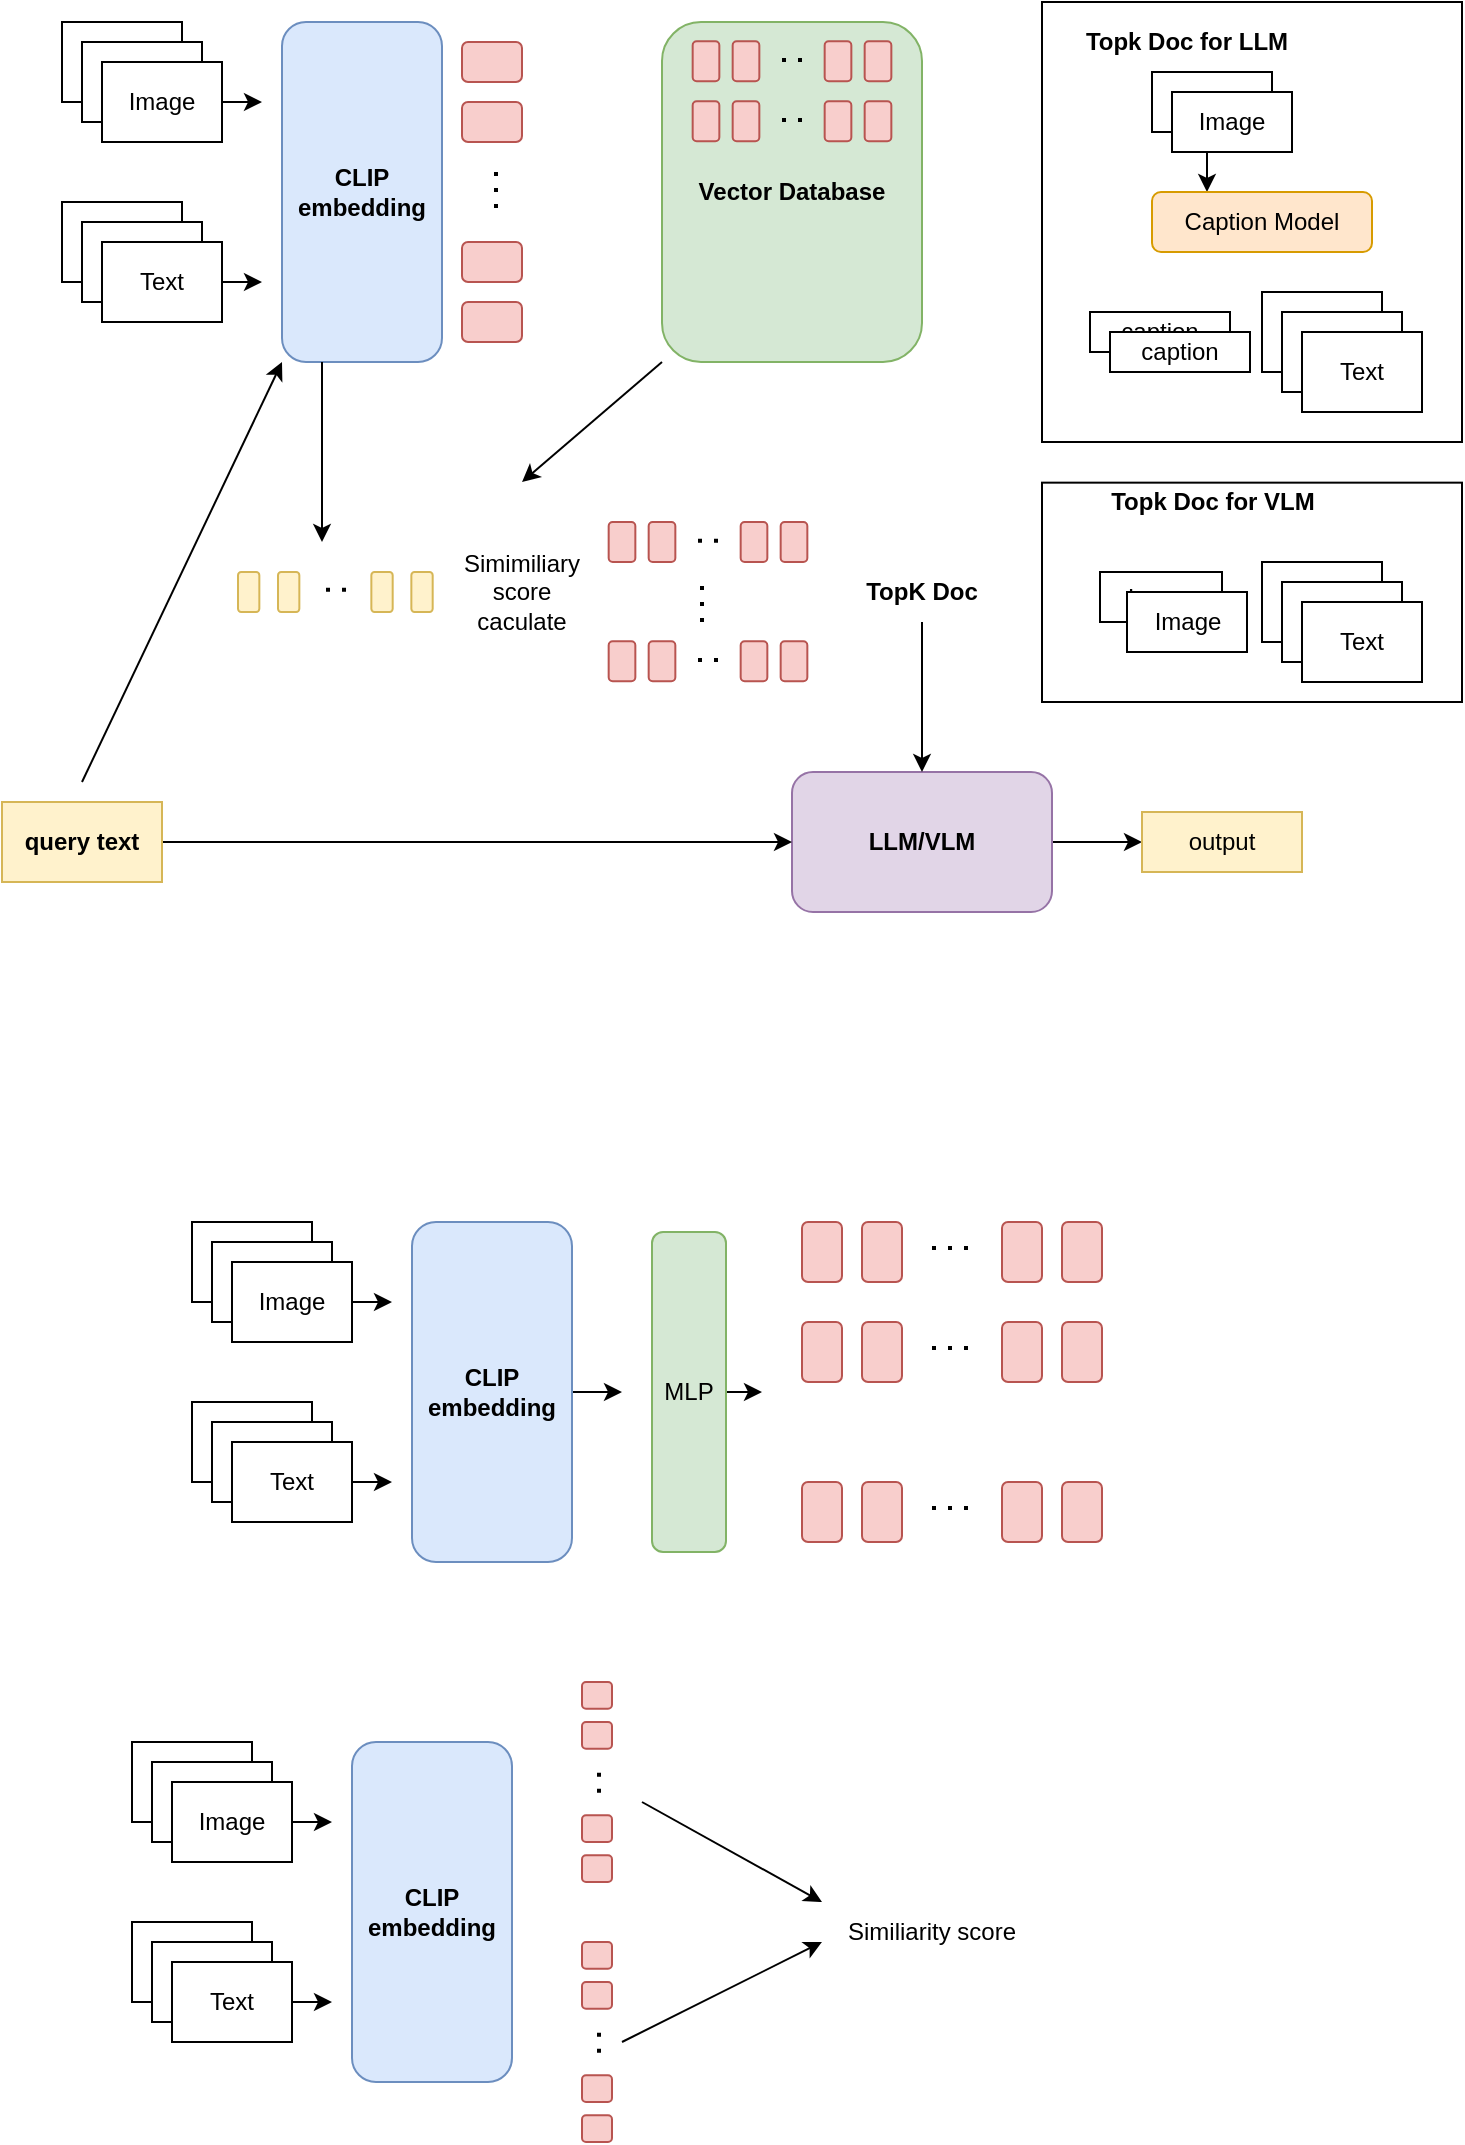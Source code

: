 <mxfile version="26.0.4">
  <diagram name="第 1 页" id="AE87sw3330aqLrzJ9DGR">
    <mxGraphModel dx="825" dy="413" grid="1" gridSize="10" guides="1" tooltips="1" connect="1" arrows="1" fold="1" page="1" pageScale="1" pageWidth="827" pageHeight="1169" math="0" shadow="0">
      <root>
        <mxCell id="0" />
        <mxCell id="1" parent="0" />
        <mxCell id="u_1QdDAR_kZrUJdG5PQh-98" value="" style="rounded=0;whiteSpace=wrap;html=1;" parent="1" vertex="1">
          <mxGeometry x="590" y="360.33" width="210" height="109.67" as="geometry" />
        </mxCell>
        <mxCell id="u_1QdDAR_kZrUJdG5PQh-74" value="" style="rounded=0;whiteSpace=wrap;html=1;" parent="1" vertex="1">
          <mxGeometry x="590" y="120" width="210" height="220" as="geometry" />
        </mxCell>
        <mxCell id="u_1QdDAR_kZrUJdG5PQh-1" value="&lt;b&gt;Vector Database&lt;/b&gt;" style="rounded=1;whiteSpace=wrap;html=1;fillColor=#d5e8d4;strokeColor=#82b366;" parent="1" vertex="1">
          <mxGeometry x="400" y="130" width="130" height="170" as="geometry" />
        </mxCell>
        <mxCell id="u_1QdDAR_kZrUJdG5PQh-2" value="Image" style="rounded=0;whiteSpace=wrap;html=1;" parent="1" vertex="1">
          <mxGeometry x="100" y="130" width="60" height="40" as="geometry" />
        </mxCell>
        <mxCell id="u_1QdDAR_kZrUJdG5PQh-3" value="Image" style="rounded=0;whiteSpace=wrap;html=1;" parent="1" vertex="1">
          <mxGeometry x="110" y="140" width="60" height="40" as="geometry" />
        </mxCell>
        <mxCell id="u_1QdDAR_kZrUJdG5PQh-10" style="edgeStyle=orthogonalEdgeStyle;rounded=0;orthogonalLoop=1;jettySize=auto;html=1;exitX=1;exitY=0.5;exitDx=0;exitDy=0;" parent="1" source="u_1QdDAR_kZrUJdG5PQh-4" edge="1">
          <mxGeometry relative="1" as="geometry">
            <mxPoint x="200" y="170" as="targetPoint" />
          </mxGeometry>
        </mxCell>
        <mxCell id="u_1QdDAR_kZrUJdG5PQh-4" value="Image" style="rounded=0;whiteSpace=wrap;html=1;" parent="1" vertex="1">
          <mxGeometry x="120" y="150" width="60" height="40" as="geometry" />
        </mxCell>
        <mxCell id="u_1QdDAR_kZrUJdG5PQh-5" value="Image" style="rounded=0;whiteSpace=wrap;html=1;" parent="1" vertex="1">
          <mxGeometry x="100" y="220" width="60" height="40" as="geometry" />
        </mxCell>
        <mxCell id="u_1QdDAR_kZrUJdG5PQh-6" value="Image" style="rounded=0;whiteSpace=wrap;html=1;" parent="1" vertex="1">
          <mxGeometry x="110" y="230" width="60" height="40" as="geometry" />
        </mxCell>
        <mxCell id="u_1QdDAR_kZrUJdG5PQh-11" style="edgeStyle=orthogonalEdgeStyle;rounded=0;orthogonalLoop=1;jettySize=auto;html=1;exitX=1;exitY=0.5;exitDx=0;exitDy=0;" parent="1" source="u_1QdDAR_kZrUJdG5PQh-7" edge="1">
          <mxGeometry relative="1" as="geometry">
            <mxPoint x="200" y="260" as="targetPoint" />
          </mxGeometry>
        </mxCell>
        <mxCell id="u_1QdDAR_kZrUJdG5PQh-7" value="Text" style="rounded=0;whiteSpace=wrap;html=1;" parent="1" vertex="1">
          <mxGeometry x="120" y="240" width="60" height="40" as="geometry" />
        </mxCell>
        <mxCell id="u_1QdDAR_kZrUJdG5PQh-9" value="&lt;b&gt;CLIP embedding&lt;/b&gt;" style="rounded=1;whiteSpace=wrap;html=1;fillColor=#dae8fc;strokeColor=#6c8ebf;" parent="1" vertex="1">
          <mxGeometry x="210" y="130" width="80" height="170" as="geometry" />
        </mxCell>
        <mxCell id="u_1QdDAR_kZrUJdG5PQh-63" style="edgeStyle=orthogonalEdgeStyle;rounded=0;orthogonalLoop=1;jettySize=auto;html=1;exitX=1;exitY=0.5;exitDx=0;exitDy=0;entryX=0;entryY=0.5;entryDx=0;entryDy=0;" parent="1" source="u_1QdDAR_kZrUJdG5PQh-12" target="u_1QdDAR_kZrUJdG5PQh-62" edge="1">
          <mxGeometry relative="1" as="geometry" />
        </mxCell>
        <mxCell id="u_1QdDAR_kZrUJdG5PQh-12" value="&lt;b&gt;LLM/VLM&lt;/b&gt;" style="rounded=1;whiteSpace=wrap;html=1;fillColor=#e1d5e7;strokeColor=#9673a6;" parent="1" vertex="1">
          <mxGeometry x="465" y="505" width="130" height="70" as="geometry" />
        </mxCell>
        <mxCell id="u_1QdDAR_kZrUJdG5PQh-19" value="" style="group" parent="1" vertex="1" connectable="0">
          <mxGeometry x="300" y="140" width="30" height="150" as="geometry" />
        </mxCell>
        <mxCell id="u_1QdDAR_kZrUJdG5PQh-13" value="" style="rounded=1;whiteSpace=wrap;html=1;fillColor=#f8cecc;strokeColor=#b85450;" parent="u_1QdDAR_kZrUJdG5PQh-19" vertex="1">
          <mxGeometry width="30" height="20" as="geometry" />
        </mxCell>
        <mxCell id="u_1QdDAR_kZrUJdG5PQh-14" value="" style="rounded=1;whiteSpace=wrap;html=1;fillColor=#f8cecc;strokeColor=#b85450;" parent="u_1QdDAR_kZrUJdG5PQh-19" vertex="1">
          <mxGeometry y="30" width="30" height="20" as="geometry" />
        </mxCell>
        <mxCell id="u_1QdDAR_kZrUJdG5PQh-16" value="" style="rounded=1;whiteSpace=wrap;html=1;fillColor=#f8cecc;strokeColor=#b85450;" parent="u_1QdDAR_kZrUJdG5PQh-19" vertex="1">
          <mxGeometry y="100" width="30" height="20" as="geometry" />
        </mxCell>
        <mxCell id="u_1QdDAR_kZrUJdG5PQh-17" value="" style="rounded=1;whiteSpace=wrap;html=1;fillColor=#f8cecc;strokeColor=#b85450;" parent="u_1QdDAR_kZrUJdG5PQh-19" vertex="1">
          <mxGeometry y="130" width="30" height="20" as="geometry" />
        </mxCell>
        <mxCell id="u_1QdDAR_kZrUJdG5PQh-18" value="" style="endArrow=none;dashed=1;html=1;dashPattern=1 3;strokeWidth=2;rounded=0;" parent="u_1QdDAR_kZrUJdG5PQh-19" edge="1">
          <mxGeometry width="50" height="50" relative="1" as="geometry">
            <mxPoint x="17" y="83" as="sourcePoint" />
            <mxPoint x="17" y="63" as="targetPoint" />
          </mxGeometry>
        </mxCell>
        <mxCell id="u_1QdDAR_kZrUJdG5PQh-20" value="" style="group;rotation=-90;" parent="1" vertex="1" connectable="0">
          <mxGeometry x="455" y="100" width="20" height="100" as="geometry" />
        </mxCell>
        <mxCell id="u_1QdDAR_kZrUJdG5PQh-21" value="" style="rounded=1;whiteSpace=wrap;html=1;fillColor=#f8cecc;strokeColor=#b85450;rotation=-90;" parent="u_1QdDAR_kZrUJdG5PQh-20" vertex="1">
          <mxGeometry x="-43" y="43" width="20" height="13.333" as="geometry" />
        </mxCell>
        <mxCell id="u_1QdDAR_kZrUJdG5PQh-22" value="" style="rounded=1;whiteSpace=wrap;html=1;fillColor=#f8cecc;strokeColor=#b85450;rotation=-90;" parent="u_1QdDAR_kZrUJdG5PQh-20" vertex="1">
          <mxGeometry x="-23" y="43" width="20" height="13.333" as="geometry" />
        </mxCell>
        <mxCell id="u_1QdDAR_kZrUJdG5PQh-23" value="" style="rounded=1;whiteSpace=wrap;html=1;fillColor=#f8cecc;strokeColor=#b85450;rotation=-90;" parent="u_1QdDAR_kZrUJdG5PQh-20" vertex="1">
          <mxGeometry x="23" y="43" width="20" height="13.333" as="geometry" />
        </mxCell>
        <mxCell id="u_1QdDAR_kZrUJdG5PQh-24" value="" style="rounded=1;whiteSpace=wrap;html=1;fillColor=#f8cecc;strokeColor=#b85450;rotation=-90;" parent="u_1QdDAR_kZrUJdG5PQh-20" vertex="1">
          <mxGeometry x="43" y="43" width="20" height="13.333" as="geometry" />
        </mxCell>
        <mxCell id="u_1QdDAR_kZrUJdG5PQh-25" value="" style="endArrow=none;dashed=1;html=1;dashPattern=1 3;strokeWidth=2;rounded=0;" parent="u_1QdDAR_kZrUJdG5PQh-20" edge="1">
          <mxGeometry width="50" height="50" relative="1" as="geometry">
            <mxPoint x="15" y="49" as="sourcePoint" />
            <mxPoint x="2" y="49" as="targetPoint" />
          </mxGeometry>
        </mxCell>
        <mxCell id="u_1QdDAR_kZrUJdG5PQh-27" value="" style="group;rotation=-90;" parent="1" vertex="1" connectable="0">
          <mxGeometry x="455" y="130" width="20" height="100" as="geometry" />
        </mxCell>
        <mxCell id="u_1QdDAR_kZrUJdG5PQh-28" value="" style="rounded=1;whiteSpace=wrap;html=1;fillColor=#f8cecc;strokeColor=#b85450;rotation=-90;" parent="u_1QdDAR_kZrUJdG5PQh-27" vertex="1">
          <mxGeometry x="-43" y="43" width="20" height="13.333" as="geometry" />
        </mxCell>
        <mxCell id="u_1QdDAR_kZrUJdG5PQh-29" value="" style="rounded=1;whiteSpace=wrap;html=1;fillColor=#f8cecc;strokeColor=#b85450;rotation=-90;" parent="u_1QdDAR_kZrUJdG5PQh-27" vertex="1">
          <mxGeometry x="-23" y="43" width="20" height="13.333" as="geometry" />
        </mxCell>
        <mxCell id="u_1QdDAR_kZrUJdG5PQh-30" value="" style="rounded=1;whiteSpace=wrap;html=1;fillColor=#f8cecc;strokeColor=#b85450;rotation=-90;" parent="u_1QdDAR_kZrUJdG5PQh-27" vertex="1">
          <mxGeometry x="23" y="43" width="20" height="13.333" as="geometry" />
        </mxCell>
        <mxCell id="u_1QdDAR_kZrUJdG5PQh-31" value="" style="rounded=1;whiteSpace=wrap;html=1;fillColor=#f8cecc;strokeColor=#b85450;rotation=-90;" parent="u_1QdDAR_kZrUJdG5PQh-27" vertex="1">
          <mxGeometry x="43" y="43" width="20" height="13.333" as="geometry" />
        </mxCell>
        <mxCell id="u_1QdDAR_kZrUJdG5PQh-32" value="" style="endArrow=none;dashed=1;html=1;dashPattern=1 3;strokeWidth=2;rounded=0;" parent="u_1QdDAR_kZrUJdG5PQh-27" edge="1">
          <mxGeometry width="50" height="50" relative="1" as="geometry">
            <mxPoint x="15" y="49" as="sourcePoint" />
            <mxPoint x="2" y="49" as="targetPoint" />
          </mxGeometry>
        </mxCell>
        <mxCell id="u_1QdDAR_kZrUJdG5PQh-61" style="edgeStyle=orthogonalEdgeStyle;rounded=0;orthogonalLoop=1;jettySize=auto;html=1;exitX=1;exitY=0.5;exitDx=0;exitDy=0;" parent="1" source="u_1QdDAR_kZrUJdG5PQh-33" target="u_1QdDAR_kZrUJdG5PQh-12" edge="1">
          <mxGeometry relative="1" as="geometry" />
        </mxCell>
        <mxCell id="u_1QdDAR_kZrUJdG5PQh-33" value="&lt;b&gt;query text&lt;/b&gt;" style="rounded=0;whiteSpace=wrap;html=1;fillColor=#fff2cc;strokeColor=#d6b656;" parent="1" vertex="1">
          <mxGeometry x="70" y="520" width="80" height="40" as="geometry" />
        </mxCell>
        <mxCell id="u_1QdDAR_kZrUJdG5PQh-34" value="" style="endArrow=classic;html=1;rounded=0;entryX=0;entryY=1;entryDx=0;entryDy=0;" parent="1" target="u_1QdDAR_kZrUJdG5PQh-9" edge="1">
          <mxGeometry width="50" height="50" relative="1" as="geometry">
            <mxPoint x="110" y="510" as="sourcePoint" />
            <mxPoint x="190" y="320" as="targetPoint" />
          </mxGeometry>
        </mxCell>
        <mxCell id="u_1QdDAR_kZrUJdG5PQh-35" value="" style="endArrow=classic;html=1;rounded=0;exitX=0.25;exitY=1;exitDx=0;exitDy=0;" parent="1" source="u_1QdDAR_kZrUJdG5PQh-9" edge="1">
          <mxGeometry width="50" height="50" relative="1" as="geometry">
            <mxPoint x="222.5" y="330" as="sourcePoint" />
            <mxPoint x="230" y="390" as="targetPoint" />
          </mxGeometry>
        </mxCell>
        <mxCell id="u_1QdDAR_kZrUJdG5PQh-36" value="" style="endArrow=classic;html=1;rounded=0;exitX=0;exitY=1;exitDx=0;exitDy=0;" parent="1" source="u_1QdDAR_kZrUJdG5PQh-1" edge="1">
          <mxGeometry width="50" height="50" relative="1" as="geometry">
            <mxPoint x="420" y="310" as="sourcePoint" />
            <mxPoint x="330" y="360" as="targetPoint" />
          </mxGeometry>
        </mxCell>
        <mxCell id="u_1QdDAR_kZrUJdG5PQh-38" value="" style="rounded=1;whiteSpace=wrap;html=1;fillColor=#fff2cc;strokeColor=#d6b656;rotation=-90;" parent="1" vertex="1">
          <mxGeometry x="183.337" y="409.663" width="20" height="10.667" as="geometry" />
        </mxCell>
        <mxCell id="u_1QdDAR_kZrUJdG5PQh-39" value="" style="rounded=1;whiteSpace=wrap;html=1;fillColor=#fff2cc;strokeColor=#d6b656;rotation=-90;" parent="1" vertex="1">
          <mxGeometry x="203.337" y="409.663" width="20" height="10.667" as="geometry" />
        </mxCell>
        <mxCell id="u_1QdDAR_kZrUJdG5PQh-40" value="" style="rounded=1;whiteSpace=wrap;html=1;fillColor=#fff2cc;strokeColor=#d6b656;rotation=-90;" parent="1" vertex="1">
          <mxGeometry x="250.003" y="409.663" width="20" height="10.667" as="geometry" />
        </mxCell>
        <mxCell id="u_1QdDAR_kZrUJdG5PQh-41" value="" style="rounded=1;whiteSpace=wrap;html=1;fillColor=#fff2cc;strokeColor=#d6b656;rotation=-90;" parent="1" vertex="1">
          <mxGeometry x="270.003" y="409.663" width="20" height="10.667" as="geometry" />
        </mxCell>
        <mxCell id="u_1QdDAR_kZrUJdG5PQh-42" value="" style="endArrow=none;dashed=1;html=1;dashPattern=1 3;strokeWidth=2;rounded=0;" parent="1" edge="1">
          <mxGeometry width="50" height="50" relative="1" as="geometry">
            <mxPoint x="242.003" y="413.93" as="sourcePoint" />
            <mxPoint x="228.67" y="413.93" as="targetPoint" />
          </mxGeometry>
        </mxCell>
        <mxCell id="u_1QdDAR_kZrUJdG5PQh-43" value="" style="group;rotation=-90;" parent="1" vertex="1" connectable="0">
          <mxGeometry x="420" y="340" width="20" height="100" as="geometry" />
        </mxCell>
        <mxCell id="u_1QdDAR_kZrUJdG5PQh-44" value="" style="rounded=1;whiteSpace=wrap;html=1;fillColor=#f8cecc;strokeColor=#b85450;rotation=-90;" parent="u_1QdDAR_kZrUJdG5PQh-43" vertex="1">
          <mxGeometry x="-50" y="43.33" width="20" height="13.333" as="geometry" />
        </mxCell>
        <mxCell id="u_1QdDAR_kZrUJdG5PQh-45" value="" style="rounded=1;whiteSpace=wrap;html=1;fillColor=#f8cecc;strokeColor=#b85450;rotation=-90;" parent="u_1QdDAR_kZrUJdG5PQh-43" vertex="1">
          <mxGeometry x="-30" y="43.33" width="20" height="13.333" as="geometry" />
        </mxCell>
        <mxCell id="u_1QdDAR_kZrUJdG5PQh-46" value="" style="rounded=1;whiteSpace=wrap;html=1;fillColor=#f8cecc;strokeColor=#b85450;rotation=-90;" parent="u_1QdDAR_kZrUJdG5PQh-43" vertex="1">
          <mxGeometry x="16" y="43.33" width="20" height="13.333" as="geometry" />
        </mxCell>
        <mxCell id="u_1QdDAR_kZrUJdG5PQh-47" value="" style="rounded=1;whiteSpace=wrap;html=1;fillColor=#f8cecc;strokeColor=#b85450;rotation=-90;" parent="u_1QdDAR_kZrUJdG5PQh-43" vertex="1">
          <mxGeometry x="36" y="43.33" width="20" height="13.333" as="geometry" />
        </mxCell>
        <mxCell id="u_1QdDAR_kZrUJdG5PQh-48" value="" style="endArrow=none;dashed=1;html=1;dashPattern=1 3;strokeWidth=2;rounded=0;" parent="u_1QdDAR_kZrUJdG5PQh-43" edge="1">
          <mxGeometry width="50" height="50" relative="1" as="geometry">
            <mxPoint x="8" y="49.33" as="sourcePoint" />
            <mxPoint x="-5" y="49.33" as="targetPoint" />
          </mxGeometry>
        </mxCell>
        <mxCell id="u_1QdDAR_kZrUJdG5PQh-49" value="" style="group;rotation=-90;" parent="1" vertex="1" connectable="0">
          <mxGeometry x="413" y="400" width="20" height="100" as="geometry" />
        </mxCell>
        <mxCell id="u_1QdDAR_kZrUJdG5PQh-50" value="" style="rounded=1;whiteSpace=wrap;html=1;fillColor=#f8cecc;strokeColor=#b85450;rotation=-90;" parent="u_1QdDAR_kZrUJdG5PQh-49" vertex="1">
          <mxGeometry x="-43" y="43" width="20" height="13.333" as="geometry" />
        </mxCell>
        <mxCell id="u_1QdDAR_kZrUJdG5PQh-51" value="" style="rounded=1;whiteSpace=wrap;html=1;fillColor=#f8cecc;strokeColor=#b85450;rotation=-90;" parent="u_1QdDAR_kZrUJdG5PQh-49" vertex="1">
          <mxGeometry x="-23" y="43" width="20" height="13.333" as="geometry" />
        </mxCell>
        <mxCell id="u_1QdDAR_kZrUJdG5PQh-52" value="" style="rounded=1;whiteSpace=wrap;html=1;fillColor=#f8cecc;strokeColor=#b85450;rotation=-90;" parent="u_1QdDAR_kZrUJdG5PQh-49" vertex="1">
          <mxGeometry x="23" y="43" width="20" height="13.333" as="geometry" />
        </mxCell>
        <mxCell id="u_1QdDAR_kZrUJdG5PQh-53" value="" style="rounded=1;whiteSpace=wrap;html=1;fillColor=#f8cecc;strokeColor=#b85450;rotation=-90;" parent="u_1QdDAR_kZrUJdG5PQh-49" vertex="1">
          <mxGeometry x="43" y="43" width="20" height="13.333" as="geometry" />
        </mxCell>
        <mxCell id="u_1QdDAR_kZrUJdG5PQh-54" value="" style="endArrow=none;dashed=1;html=1;dashPattern=1 3;strokeWidth=2;rounded=0;" parent="u_1QdDAR_kZrUJdG5PQh-49" edge="1">
          <mxGeometry width="50" height="50" relative="1" as="geometry">
            <mxPoint x="15" y="49" as="sourcePoint" />
            <mxPoint x="2" y="49" as="targetPoint" />
          </mxGeometry>
        </mxCell>
        <mxCell id="u_1QdDAR_kZrUJdG5PQh-57" value="Simimiliary score caculate" style="text;html=1;align=center;verticalAlign=middle;whiteSpace=wrap;rounded=0;" parent="1" vertex="1">
          <mxGeometry x="300" y="400" width="60" height="30" as="geometry" />
        </mxCell>
        <mxCell id="u_1QdDAR_kZrUJdG5PQh-58" value="" style="endArrow=none;dashed=1;html=1;dashPattern=1 3;strokeWidth=2;rounded=0;" parent="1" edge="1">
          <mxGeometry width="50" height="50" relative="1" as="geometry">
            <mxPoint x="420" y="430" as="sourcePoint" />
            <mxPoint x="420" y="410" as="targetPoint" />
          </mxGeometry>
        </mxCell>
        <mxCell id="u_1QdDAR_kZrUJdG5PQh-60" style="edgeStyle=orthogonalEdgeStyle;rounded=0;orthogonalLoop=1;jettySize=auto;html=1;exitX=0.5;exitY=1;exitDx=0;exitDy=0;entryX=0.5;entryY=0;entryDx=0;entryDy=0;" parent="1" source="u_1QdDAR_kZrUJdG5PQh-59" target="u_1QdDAR_kZrUJdG5PQh-12" edge="1">
          <mxGeometry relative="1" as="geometry" />
        </mxCell>
        <mxCell id="u_1QdDAR_kZrUJdG5PQh-59" value="&lt;b&gt;TopK Doc&lt;/b&gt;" style="text;html=1;align=center;verticalAlign=middle;whiteSpace=wrap;rounded=0;" parent="1" vertex="1">
          <mxGeometry x="490" y="400" width="80" height="30" as="geometry" />
        </mxCell>
        <mxCell id="u_1QdDAR_kZrUJdG5PQh-62" value="output" style="rounded=0;whiteSpace=wrap;html=1;fillColor=#fff2cc;strokeColor=#d6b656;" parent="1" vertex="1">
          <mxGeometry x="640" y="525" width="80" height="30" as="geometry" />
        </mxCell>
        <mxCell id="u_1QdDAR_kZrUJdG5PQh-66" style="edgeStyle=orthogonalEdgeStyle;rounded=0;orthogonalLoop=1;jettySize=auto;html=1;exitX=0.5;exitY=1;exitDx=0;exitDy=0;entryX=0.25;entryY=0;entryDx=0;entryDy=0;" parent="1" source="u_1QdDAR_kZrUJdG5PQh-64" target="u_1QdDAR_kZrUJdG5PQh-65" edge="1">
          <mxGeometry relative="1" as="geometry" />
        </mxCell>
        <mxCell id="u_1QdDAR_kZrUJdG5PQh-64" value="Image" style="rounded=0;whiteSpace=wrap;html=1;" parent="1" vertex="1">
          <mxGeometry x="645" y="155" width="60" height="30" as="geometry" />
        </mxCell>
        <mxCell id="u_1QdDAR_kZrUJdG5PQh-65" value="Caption Model" style="rounded=1;whiteSpace=wrap;html=1;fillColor=#ffe6cc;strokeColor=#d79b00;" parent="1" vertex="1">
          <mxGeometry x="645" y="215" width="110" height="30" as="geometry" />
        </mxCell>
        <mxCell id="u_1QdDAR_kZrUJdG5PQh-67" value="caption" style="rounded=0;whiteSpace=wrap;html=1;" parent="1" vertex="1">
          <mxGeometry x="614" y="275" width="70" height="20" as="geometry" />
        </mxCell>
        <mxCell id="u_1QdDAR_kZrUJdG5PQh-68" value="Image" style="rounded=0;whiteSpace=wrap;html=1;" parent="1" vertex="1">
          <mxGeometry x="700" y="265" width="60" height="40" as="geometry" />
        </mxCell>
        <mxCell id="u_1QdDAR_kZrUJdG5PQh-69" value="Image" style="rounded=0;whiteSpace=wrap;html=1;" parent="1" vertex="1">
          <mxGeometry x="710" y="275" width="60" height="40" as="geometry" />
        </mxCell>
        <mxCell id="u_1QdDAR_kZrUJdG5PQh-70" value="Text" style="rounded=0;whiteSpace=wrap;html=1;" parent="1" vertex="1">
          <mxGeometry x="720" y="285" width="60" height="40" as="geometry" />
        </mxCell>
        <mxCell id="u_1QdDAR_kZrUJdG5PQh-72" value="Image" style="rounded=0;whiteSpace=wrap;html=1;" parent="1" vertex="1">
          <mxGeometry x="655" y="165" width="60" height="30" as="geometry" />
        </mxCell>
        <mxCell id="u_1QdDAR_kZrUJdG5PQh-73" value="caption" style="rounded=0;whiteSpace=wrap;html=1;" parent="1" vertex="1">
          <mxGeometry x="624" y="285" width="70" height="20" as="geometry" />
        </mxCell>
        <mxCell id="u_1QdDAR_kZrUJdG5PQh-75" value="&lt;b&gt;Topk Doc for LLM&lt;/b&gt;" style="text;html=1;align=center;verticalAlign=middle;whiteSpace=wrap;rounded=0;" parent="1" vertex="1">
          <mxGeometry x="590" y="125" width="145" height="30" as="geometry" />
        </mxCell>
        <mxCell id="u_1QdDAR_kZrUJdG5PQh-89" value="Image" style="rounded=0;whiteSpace=wrap;html=1;" parent="1" vertex="1">
          <mxGeometry x="619" y="405" width="61" height="25" as="geometry" />
        </mxCell>
        <mxCell id="u_1QdDAR_kZrUJdG5PQh-92" value="Image" style="rounded=0;whiteSpace=wrap;html=1;" parent="1" vertex="1">
          <mxGeometry x="700" y="400" width="60" height="40" as="geometry" />
        </mxCell>
        <mxCell id="u_1QdDAR_kZrUJdG5PQh-93" value="Image" style="rounded=0;whiteSpace=wrap;html=1;" parent="1" vertex="1">
          <mxGeometry x="710" y="410" width="60" height="40" as="geometry" />
        </mxCell>
        <mxCell id="u_1QdDAR_kZrUJdG5PQh-94" value="Text" style="rounded=0;whiteSpace=wrap;html=1;" parent="1" vertex="1">
          <mxGeometry x="720" y="420" width="60" height="40" as="geometry" />
        </mxCell>
        <mxCell id="u_1QdDAR_kZrUJdG5PQh-95" value="Image" style="rounded=0;whiteSpace=wrap;html=1;" parent="1" vertex="1">
          <mxGeometry x="632.5" y="415" width="60" height="30" as="geometry" />
        </mxCell>
        <mxCell id="u_1QdDAR_kZrUJdG5PQh-97" value="&lt;b&gt;Topk Doc for VLM&lt;/b&gt;" style="text;html=1;align=center;verticalAlign=middle;whiteSpace=wrap;rounded=0;" parent="1" vertex="1">
          <mxGeometry x="602.5" y="355" width="145" height="30" as="geometry" />
        </mxCell>
        <mxCell id="u_1QdDAR_kZrUJdG5PQh-111" value="Image" style="rounded=0;whiteSpace=wrap;html=1;" parent="1" vertex="1">
          <mxGeometry x="165" y="730" width="60" height="40" as="geometry" />
        </mxCell>
        <mxCell id="u_1QdDAR_kZrUJdG5PQh-112" value="Image" style="rounded=0;whiteSpace=wrap;html=1;" parent="1" vertex="1">
          <mxGeometry x="175" y="740" width="60" height="40" as="geometry" />
        </mxCell>
        <mxCell id="u_1QdDAR_kZrUJdG5PQh-113" style="edgeStyle=orthogonalEdgeStyle;rounded=0;orthogonalLoop=1;jettySize=auto;html=1;exitX=1;exitY=0.5;exitDx=0;exitDy=0;" parent="1" source="u_1QdDAR_kZrUJdG5PQh-114" edge="1">
          <mxGeometry relative="1" as="geometry">
            <mxPoint x="265" y="770" as="targetPoint" />
          </mxGeometry>
        </mxCell>
        <mxCell id="u_1QdDAR_kZrUJdG5PQh-114" value="Image" style="rounded=0;whiteSpace=wrap;html=1;" parent="1" vertex="1">
          <mxGeometry x="185" y="750" width="60" height="40" as="geometry" />
        </mxCell>
        <mxCell id="u_1QdDAR_kZrUJdG5PQh-115" value="Image" style="rounded=0;whiteSpace=wrap;html=1;" parent="1" vertex="1">
          <mxGeometry x="165" y="820" width="60" height="40" as="geometry" />
        </mxCell>
        <mxCell id="u_1QdDAR_kZrUJdG5PQh-116" value="Image" style="rounded=0;whiteSpace=wrap;html=1;" parent="1" vertex="1">
          <mxGeometry x="175" y="830" width="60" height="40" as="geometry" />
        </mxCell>
        <mxCell id="u_1QdDAR_kZrUJdG5PQh-117" style="edgeStyle=orthogonalEdgeStyle;rounded=0;orthogonalLoop=1;jettySize=auto;html=1;exitX=1;exitY=0.5;exitDx=0;exitDy=0;" parent="1" source="u_1QdDAR_kZrUJdG5PQh-118" edge="1">
          <mxGeometry relative="1" as="geometry">
            <mxPoint x="265" y="860" as="targetPoint" />
          </mxGeometry>
        </mxCell>
        <mxCell id="u_1QdDAR_kZrUJdG5PQh-118" value="Text" style="rounded=0;whiteSpace=wrap;html=1;" parent="1" vertex="1">
          <mxGeometry x="185" y="840" width="60" height="40" as="geometry" />
        </mxCell>
        <mxCell id="u_1QdDAR_kZrUJdG5PQh-139" style="edgeStyle=orthogonalEdgeStyle;rounded=0;orthogonalLoop=1;jettySize=auto;html=1;exitX=1;exitY=0.5;exitDx=0;exitDy=0;" parent="1" source="u_1QdDAR_kZrUJdG5PQh-119" edge="1">
          <mxGeometry relative="1" as="geometry">
            <mxPoint x="380" y="815" as="targetPoint" />
          </mxGeometry>
        </mxCell>
        <mxCell id="u_1QdDAR_kZrUJdG5PQh-119" value="&lt;b&gt;CLIP embedding&lt;/b&gt;" style="rounded=1;whiteSpace=wrap;html=1;fillColor=#dae8fc;strokeColor=#6c8ebf;" parent="1" vertex="1">
          <mxGeometry x="275" y="730" width="80" height="170" as="geometry" />
        </mxCell>
        <mxCell id="u_1QdDAR_kZrUJdG5PQh-120" value="" style="group;rotation=-90;" parent="1" vertex="1" connectable="0">
          <mxGeometry x="530" y="670" width="30" height="150" as="geometry" />
        </mxCell>
        <mxCell id="u_1QdDAR_kZrUJdG5PQh-121" value="" style="rounded=1;whiteSpace=wrap;html=1;fillColor=#f8cecc;strokeColor=#b85450;rotation=-90;" parent="u_1QdDAR_kZrUJdG5PQh-120" vertex="1">
          <mxGeometry x="-65" y="65" width="30" height="20" as="geometry" />
        </mxCell>
        <mxCell id="u_1QdDAR_kZrUJdG5PQh-122" value="" style="rounded=1;whiteSpace=wrap;html=1;fillColor=#f8cecc;strokeColor=#b85450;rotation=-90;" parent="u_1QdDAR_kZrUJdG5PQh-120" vertex="1">
          <mxGeometry x="-35" y="65" width="30" height="20" as="geometry" />
        </mxCell>
        <mxCell id="u_1QdDAR_kZrUJdG5PQh-123" value="" style="rounded=1;whiteSpace=wrap;html=1;fillColor=#f8cecc;strokeColor=#b85450;rotation=-90;" parent="u_1QdDAR_kZrUJdG5PQh-120" vertex="1">
          <mxGeometry x="35" y="65" width="30" height="20" as="geometry" />
        </mxCell>
        <mxCell id="u_1QdDAR_kZrUJdG5PQh-124" value="" style="rounded=1;whiteSpace=wrap;html=1;fillColor=#f8cecc;strokeColor=#b85450;rotation=-90;" parent="u_1QdDAR_kZrUJdG5PQh-120" vertex="1">
          <mxGeometry x="65" y="65" width="30" height="20" as="geometry" />
        </mxCell>
        <mxCell id="u_1QdDAR_kZrUJdG5PQh-125" value="" style="endArrow=none;dashed=1;html=1;dashPattern=1 3;strokeWidth=2;rounded=0;" parent="u_1QdDAR_kZrUJdG5PQh-120" edge="1">
          <mxGeometry width="50" height="50" relative="1" as="geometry">
            <mxPoint x="23" y="73" as="sourcePoint" />
            <mxPoint x="3" y="73" as="targetPoint" />
          </mxGeometry>
        </mxCell>
        <mxCell id="u_1QdDAR_kZrUJdG5PQh-126" value="" style="group;rotation=-90;" parent="1" vertex="1" connectable="0">
          <mxGeometry x="530" y="720" width="30" height="150" as="geometry" />
        </mxCell>
        <mxCell id="u_1QdDAR_kZrUJdG5PQh-127" value="" style="rounded=1;whiteSpace=wrap;html=1;fillColor=#f8cecc;strokeColor=#b85450;rotation=-90;" parent="u_1QdDAR_kZrUJdG5PQh-126" vertex="1">
          <mxGeometry x="-65" y="65" width="30" height="20" as="geometry" />
        </mxCell>
        <mxCell id="u_1QdDAR_kZrUJdG5PQh-128" value="" style="rounded=1;whiteSpace=wrap;html=1;fillColor=#f8cecc;strokeColor=#b85450;rotation=-90;" parent="u_1QdDAR_kZrUJdG5PQh-126" vertex="1">
          <mxGeometry x="-35" y="65" width="30" height="20" as="geometry" />
        </mxCell>
        <mxCell id="u_1QdDAR_kZrUJdG5PQh-129" value="" style="rounded=1;whiteSpace=wrap;html=1;fillColor=#f8cecc;strokeColor=#b85450;rotation=-90;" parent="u_1QdDAR_kZrUJdG5PQh-126" vertex="1">
          <mxGeometry x="35" y="65" width="30" height="20" as="geometry" />
        </mxCell>
        <mxCell id="u_1QdDAR_kZrUJdG5PQh-130" value="" style="rounded=1;whiteSpace=wrap;html=1;fillColor=#f8cecc;strokeColor=#b85450;rotation=-90;" parent="u_1QdDAR_kZrUJdG5PQh-126" vertex="1">
          <mxGeometry x="65" y="65" width="30" height="20" as="geometry" />
        </mxCell>
        <mxCell id="u_1QdDAR_kZrUJdG5PQh-131" value="" style="endArrow=none;dashed=1;html=1;dashPattern=1 3;strokeWidth=2;rounded=0;" parent="u_1QdDAR_kZrUJdG5PQh-126" edge="1">
          <mxGeometry width="50" height="50" relative="1" as="geometry">
            <mxPoint x="23" y="73" as="sourcePoint" />
            <mxPoint x="3" y="73" as="targetPoint" />
          </mxGeometry>
        </mxCell>
        <mxCell id="u_1QdDAR_kZrUJdG5PQh-132" value="" style="group;rotation=-90;" parent="1" vertex="1" connectable="0">
          <mxGeometry x="530" y="800" width="30" height="150" as="geometry" />
        </mxCell>
        <mxCell id="u_1QdDAR_kZrUJdG5PQh-133" value="" style="rounded=1;whiteSpace=wrap;html=1;fillColor=#f8cecc;strokeColor=#b85450;rotation=-90;" parent="u_1QdDAR_kZrUJdG5PQh-132" vertex="1">
          <mxGeometry x="-65" y="65" width="30" height="20" as="geometry" />
        </mxCell>
        <mxCell id="u_1QdDAR_kZrUJdG5PQh-134" value="" style="rounded=1;whiteSpace=wrap;html=1;fillColor=#f8cecc;strokeColor=#b85450;rotation=-90;" parent="u_1QdDAR_kZrUJdG5PQh-132" vertex="1">
          <mxGeometry x="-35" y="65" width="30" height="20" as="geometry" />
        </mxCell>
        <mxCell id="u_1QdDAR_kZrUJdG5PQh-135" value="" style="rounded=1;whiteSpace=wrap;html=1;fillColor=#f8cecc;strokeColor=#b85450;rotation=-90;" parent="u_1QdDAR_kZrUJdG5PQh-132" vertex="1">
          <mxGeometry x="35" y="65" width="30" height="20" as="geometry" />
        </mxCell>
        <mxCell id="u_1QdDAR_kZrUJdG5PQh-136" value="" style="rounded=1;whiteSpace=wrap;html=1;fillColor=#f8cecc;strokeColor=#b85450;rotation=-90;" parent="u_1QdDAR_kZrUJdG5PQh-132" vertex="1">
          <mxGeometry x="65" y="65" width="30" height="20" as="geometry" />
        </mxCell>
        <mxCell id="u_1QdDAR_kZrUJdG5PQh-137" value="" style="endArrow=none;dashed=1;html=1;dashPattern=1 3;strokeWidth=2;rounded=0;" parent="u_1QdDAR_kZrUJdG5PQh-132" edge="1">
          <mxGeometry width="50" height="50" relative="1" as="geometry">
            <mxPoint x="23" y="73" as="sourcePoint" />
            <mxPoint x="3" y="73" as="targetPoint" />
          </mxGeometry>
        </mxCell>
        <mxCell id="u_1QdDAR_kZrUJdG5PQh-140" style="edgeStyle=orthogonalEdgeStyle;rounded=0;orthogonalLoop=1;jettySize=auto;html=1;exitX=1;exitY=0.5;exitDx=0;exitDy=0;" parent="1" source="u_1QdDAR_kZrUJdG5PQh-138" edge="1">
          <mxGeometry relative="1" as="geometry">
            <mxPoint x="450" y="815" as="targetPoint" />
          </mxGeometry>
        </mxCell>
        <mxCell id="u_1QdDAR_kZrUJdG5PQh-138" value="MLP" style="rounded=1;whiteSpace=wrap;html=1;fillColor=#d5e8d4;strokeColor=#82b366;" parent="1" vertex="1">
          <mxGeometry x="395" y="735" width="37" height="160" as="geometry" />
        </mxCell>
        <mxCell id="k836lrLhT3EkI1oehNgP-1" value="Image" style="rounded=0;whiteSpace=wrap;html=1;" vertex="1" parent="1">
          <mxGeometry x="135" y="990" width="60" height="40" as="geometry" />
        </mxCell>
        <mxCell id="k836lrLhT3EkI1oehNgP-2" value="Image" style="rounded=0;whiteSpace=wrap;html=1;" vertex="1" parent="1">
          <mxGeometry x="145" y="1000" width="60" height="40" as="geometry" />
        </mxCell>
        <mxCell id="k836lrLhT3EkI1oehNgP-3" style="edgeStyle=orthogonalEdgeStyle;rounded=0;orthogonalLoop=1;jettySize=auto;html=1;exitX=1;exitY=0.5;exitDx=0;exitDy=0;" edge="1" parent="1" source="k836lrLhT3EkI1oehNgP-4">
          <mxGeometry relative="1" as="geometry">
            <mxPoint x="235" y="1030" as="targetPoint" />
          </mxGeometry>
        </mxCell>
        <mxCell id="k836lrLhT3EkI1oehNgP-4" value="Image" style="rounded=0;whiteSpace=wrap;html=1;" vertex="1" parent="1">
          <mxGeometry x="155" y="1010" width="60" height="40" as="geometry" />
        </mxCell>
        <mxCell id="k836lrLhT3EkI1oehNgP-5" value="Image" style="rounded=0;whiteSpace=wrap;html=1;" vertex="1" parent="1">
          <mxGeometry x="135" y="1080" width="60" height="40" as="geometry" />
        </mxCell>
        <mxCell id="k836lrLhT3EkI1oehNgP-6" value="Image" style="rounded=0;whiteSpace=wrap;html=1;" vertex="1" parent="1">
          <mxGeometry x="145" y="1090" width="60" height="40" as="geometry" />
        </mxCell>
        <mxCell id="k836lrLhT3EkI1oehNgP-7" style="edgeStyle=orthogonalEdgeStyle;rounded=0;orthogonalLoop=1;jettySize=auto;html=1;exitX=1;exitY=0.5;exitDx=0;exitDy=0;" edge="1" parent="1" source="k836lrLhT3EkI1oehNgP-8">
          <mxGeometry relative="1" as="geometry">
            <mxPoint x="235" y="1120" as="targetPoint" />
          </mxGeometry>
        </mxCell>
        <mxCell id="k836lrLhT3EkI1oehNgP-8" value="Text" style="rounded=0;whiteSpace=wrap;html=1;" vertex="1" parent="1">
          <mxGeometry x="155" y="1100" width="60" height="40" as="geometry" />
        </mxCell>
        <mxCell id="k836lrLhT3EkI1oehNgP-9" value="&lt;b&gt;CLIP embedding&lt;/b&gt;" style="rounded=1;whiteSpace=wrap;html=1;fillColor=#dae8fc;strokeColor=#6c8ebf;" vertex="1" parent="1">
          <mxGeometry x="245" y="990" width="80" height="170" as="geometry" />
        </mxCell>
        <mxCell id="k836lrLhT3EkI1oehNgP-10" value="" style="group" vertex="1" connectable="0" parent="1">
          <mxGeometry x="360" y="960" width="15" height="100" as="geometry" />
        </mxCell>
        <mxCell id="k836lrLhT3EkI1oehNgP-11" value="" style="rounded=1;whiteSpace=wrap;html=1;fillColor=#f8cecc;strokeColor=#b85450;" vertex="1" parent="k836lrLhT3EkI1oehNgP-10">
          <mxGeometry width="15" height="13.333" as="geometry" />
        </mxCell>
        <mxCell id="k836lrLhT3EkI1oehNgP-12" value="" style="rounded=1;whiteSpace=wrap;html=1;fillColor=#f8cecc;strokeColor=#b85450;" vertex="1" parent="k836lrLhT3EkI1oehNgP-10">
          <mxGeometry y="20" width="15" height="13.333" as="geometry" />
        </mxCell>
        <mxCell id="k836lrLhT3EkI1oehNgP-13" value="" style="rounded=1;whiteSpace=wrap;html=1;fillColor=#f8cecc;strokeColor=#b85450;" vertex="1" parent="k836lrLhT3EkI1oehNgP-10">
          <mxGeometry y="66.667" width="15" height="13.333" as="geometry" />
        </mxCell>
        <mxCell id="k836lrLhT3EkI1oehNgP-14" value="" style="rounded=1;whiteSpace=wrap;html=1;fillColor=#f8cecc;strokeColor=#b85450;" vertex="1" parent="k836lrLhT3EkI1oehNgP-10">
          <mxGeometry y="86.667" width="15" height="13.333" as="geometry" />
        </mxCell>
        <mxCell id="k836lrLhT3EkI1oehNgP-15" value="" style="endArrow=none;dashed=1;html=1;dashPattern=1 3;strokeWidth=2;rounded=0;" edge="1" parent="k836lrLhT3EkI1oehNgP-10">
          <mxGeometry width="50" height="50" relative="1" as="geometry">
            <mxPoint x="8.5" y="55.333" as="sourcePoint" />
            <mxPoint x="8.5" y="42.0" as="targetPoint" />
          </mxGeometry>
        </mxCell>
        <mxCell id="k836lrLhT3EkI1oehNgP-24" value="" style="group" vertex="1" connectable="0" parent="1">
          <mxGeometry x="360" y="1090" width="15" height="100" as="geometry" />
        </mxCell>
        <mxCell id="k836lrLhT3EkI1oehNgP-25" value="" style="rounded=1;whiteSpace=wrap;html=1;fillColor=#f8cecc;strokeColor=#b85450;" vertex="1" parent="k836lrLhT3EkI1oehNgP-24">
          <mxGeometry width="15" height="13.333" as="geometry" />
        </mxCell>
        <mxCell id="k836lrLhT3EkI1oehNgP-26" value="" style="rounded=1;whiteSpace=wrap;html=1;fillColor=#f8cecc;strokeColor=#b85450;" vertex="1" parent="k836lrLhT3EkI1oehNgP-24">
          <mxGeometry y="20" width="15" height="13.333" as="geometry" />
        </mxCell>
        <mxCell id="k836lrLhT3EkI1oehNgP-27" value="" style="rounded=1;whiteSpace=wrap;html=1;fillColor=#f8cecc;strokeColor=#b85450;" vertex="1" parent="k836lrLhT3EkI1oehNgP-24">
          <mxGeometry y="66.667" width="15" height="13.333" as="geometry" />
        </mxCell>
        <mxCell id="k836lrLhT3EkI1oehNgP-28" value="" style="rounded=1;whiteSpace=wrap;html=1;fillColor=#f8cecc;strokeColor=#b85450;" vertex="1" parent="k836lrLhT3EkI1oehNgP-24">
          <mxGeometry y="86.667" width="15" height="13.333" as="geometry" />
        </mxCell>
        <mxCell id="k836lrLhT3EkI1oehNgP-29" value="" style="endArrow=none;dashed=1;html=1;dashPattern=1 3;strokeWidth=2;rounded=0;" edge="1" parent="k836lrLhT3EkI1oehNgP-24">
          <mxGeometry width="50" height="50" relative="1" as="geometry">
            <mxPoint x="8.5" y="55.333" as="sourcePoint" />
            <mxPoint x="8.5" y="42.0" as="targetPoint" />
          </mxGeometry>
        </mxCell>
        <mxCell id="k836lrLhT3EkI1oehNgP-30" value="" style="endArrow=classic;html=1;rounded=0;" edge="1" parent="1">
          <mxGeometry width="50" height="50" relative="1" as="geometry">
            <mxPoint x="390" y="1020" as="sourcePoint" />
            <mxPoint x="480" y="1070" as="targetPoint" />
          </mxGeometry>
        </mxCell>
        <mxCell id="k836lrLhT3EkI1oehNgP-31" value="" style="endArrow=classic;html=1;rounded=0;" edge="1" parent="1">
          <mxGeometry width="50" height="50" relative="1" as="geometry">
            <mxPoint x="380" y="1140" as="sourcePoint" />
            <mxPoint x="480" y="1090" as="targetPoint" />
          </mxGeometry>
        </mxCell>
        <mxCell id="k836lrLhT3EkI1oehNgP-32" value="Similiarity score" style="text;html=1;align=center;verticalAlign=middle;whiteSpace=wrap;rounded=0;" vertex="1" parent="1">
          <mxGeometry x="480" y="1070" width="110" height="30" as="geometry" />
        </mxCell>
      </root>
    </mxGraphModel>
  </diagram>
</mxfile>
